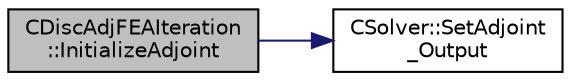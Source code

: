 digraph "CDiscAdjFEAIteration::InitializeAdjoint"
{
 // LATEX_PDF_SIZE
  edge [fontname="Helvetica",fontsize="10",labelfontname="Helvetica",labelfontsize="10"];
  node [fontname="Helvetica",fontsize="10",shape=record];
  rankdir="LR";
  Node1 [label="CDiscAdjFEAIteration\l::InitializeAdjoint",height=0.2,width=0.4,color="black", fillcolor="grey75", style="filled", fontcolor="black",tooltip="Initializes the adjoints of the output variables of the FEM iteration."];
  Node1 -> Node2 [color="midnightblue",fontsize="10",style="solid",fontname="Helvetica"];
  Node2 [label="CSolver::SetAdjoint\l_Output",height=0.2,width=0.4,color="black", fillcolor="white", style="filled",URL="$classCSolver.html#a9ac047a78d8747b867f55b60be1ad348",tooltip="A virtual member."];
}
